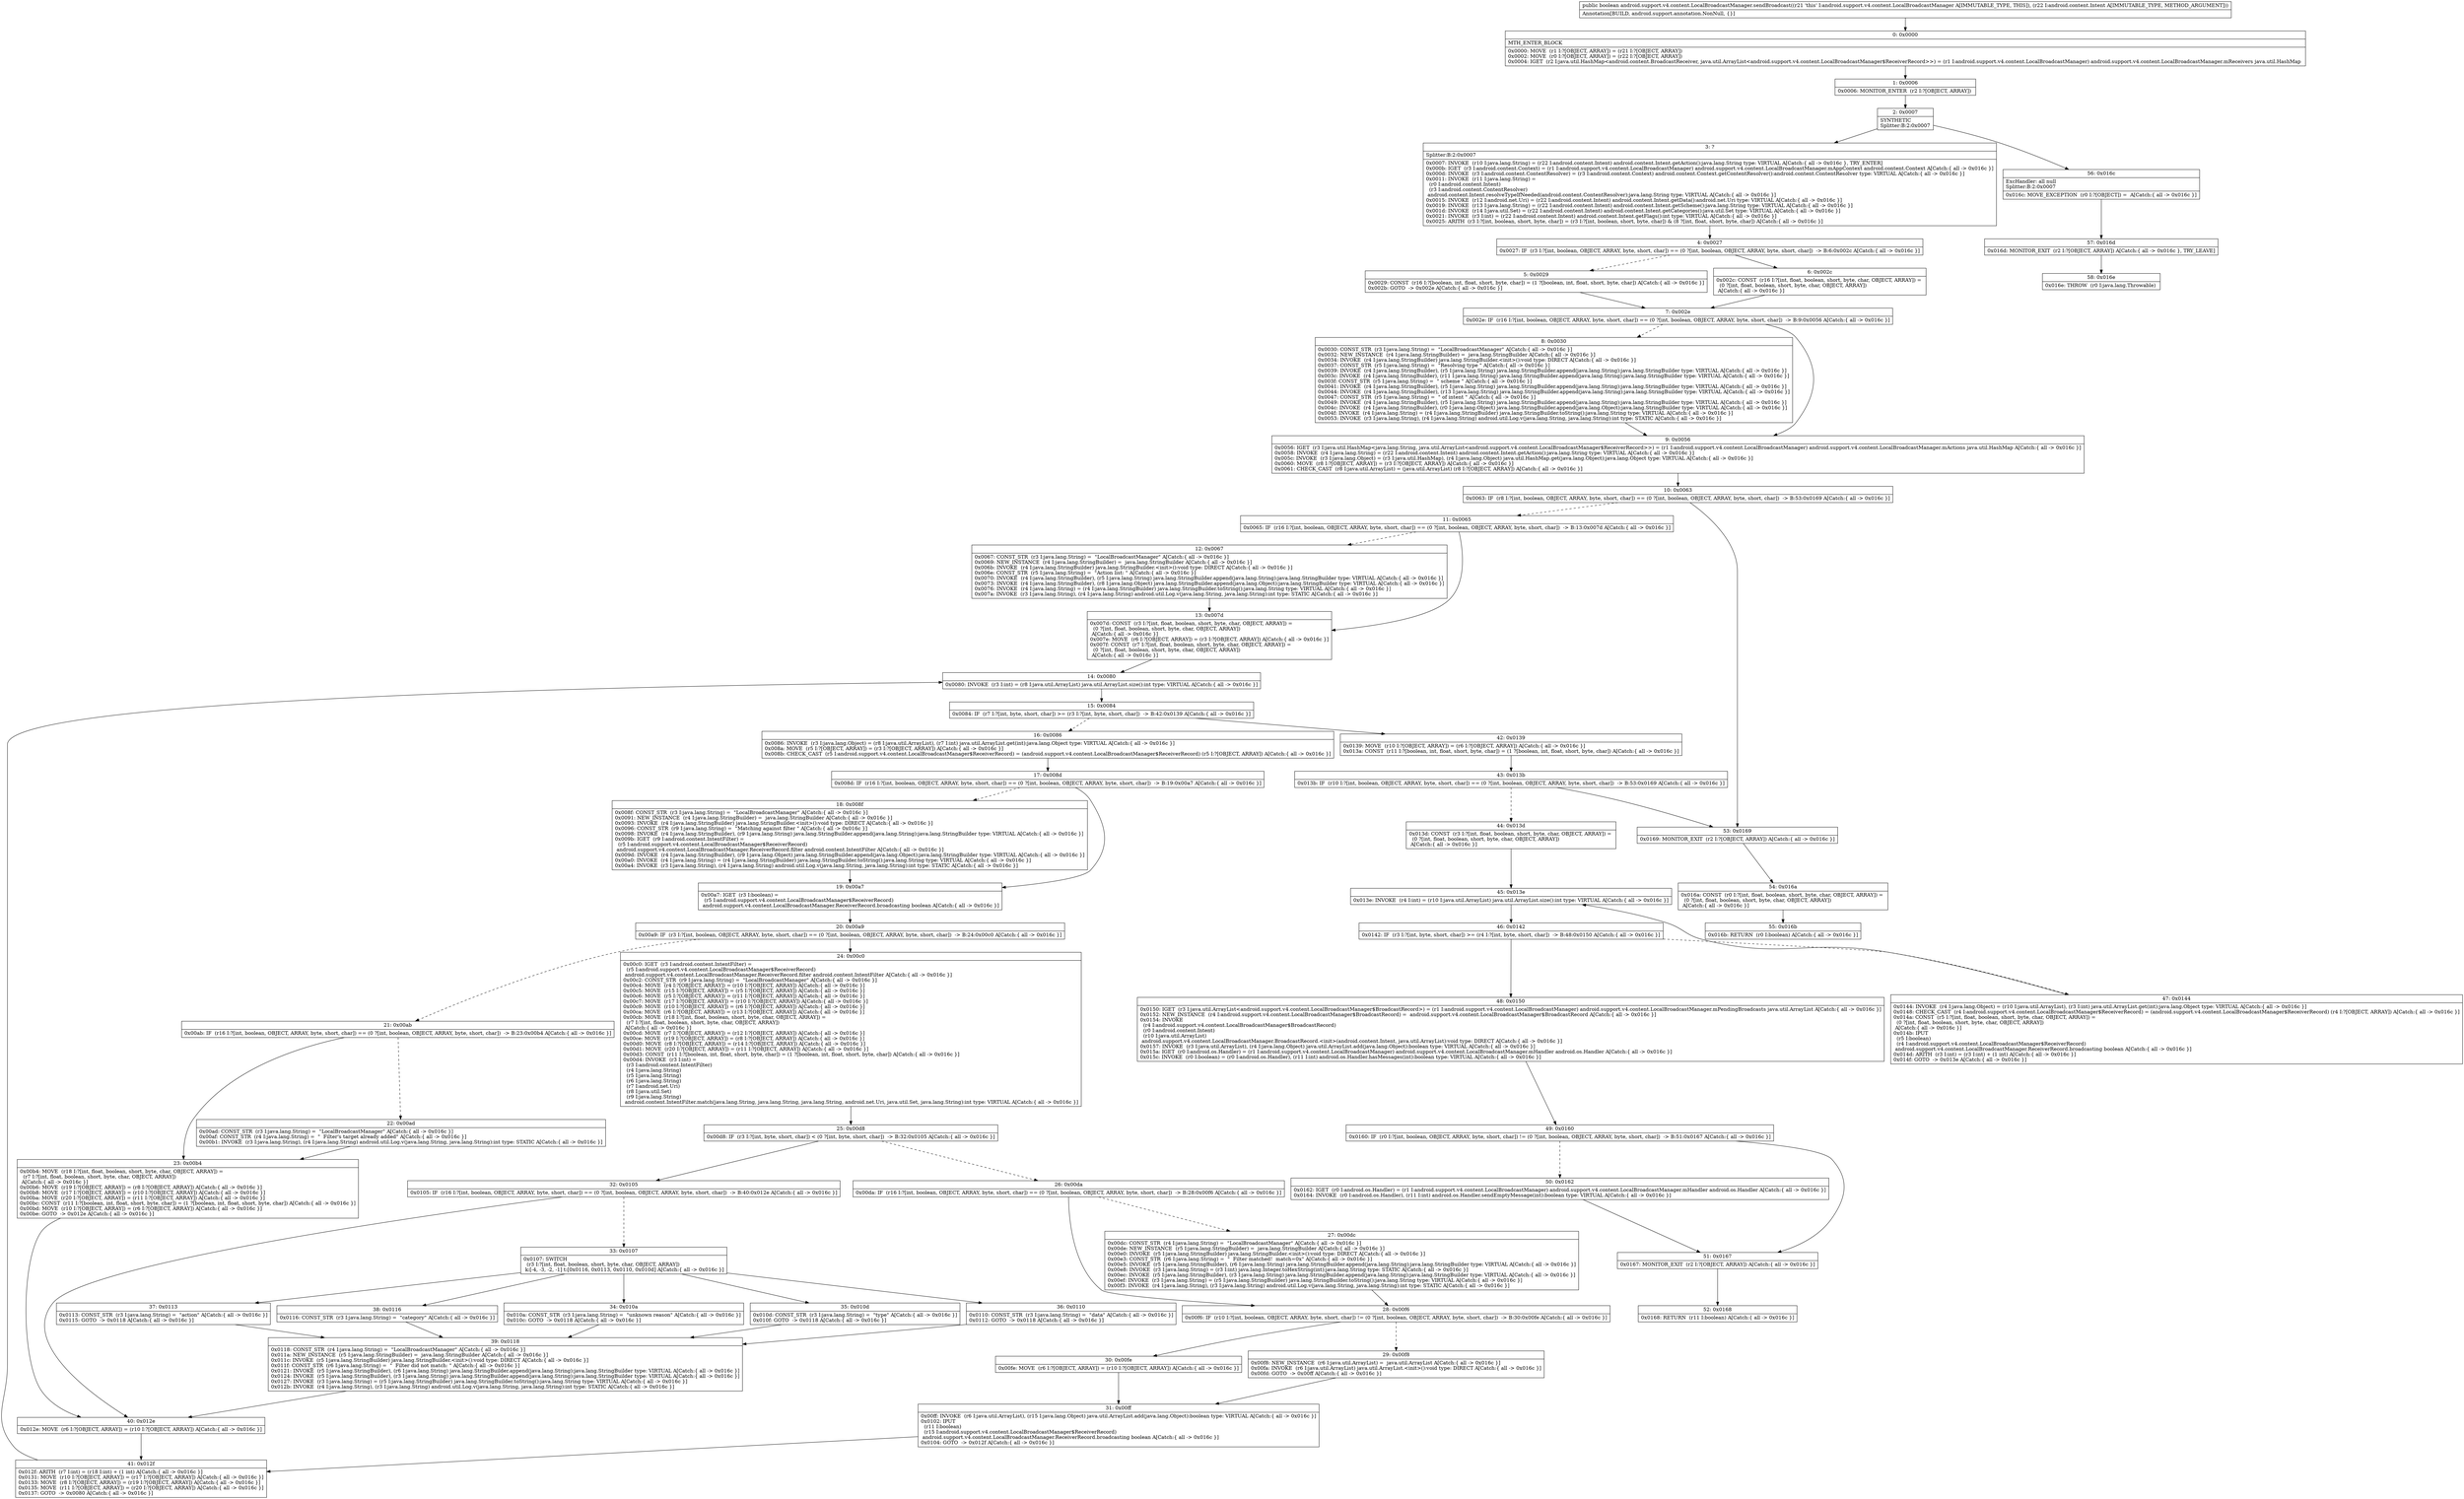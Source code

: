 digraph "CFG forandroid.support.v4.content.LocalBroadcastManager.sendBroadcast(Landroid\/content\/Intent;)Z" {
Node_0 [shape=record,label="{0\:\ 0x0000|MTH_ENTER_BLOCK\l|0x0000: MOVE  (r1 I:?[OBJECT, ARRAY]) = (r21 I:?[OBJECT, ARRAY]) \l0x0002: MOVE  (r0 I:?[OBJECT, ARRAY]) = (r22 I:?[OBJECT, ARRAY]) \l0x0004: IGET  (r2 I:java.util.HashMap\<android.content.BroadcastReceiver, java.util.ArrayList\<android.support.v4.content.LocalBroadcastManager$ReceiverRecord\>\>) = (r1 I:android.support.v4.content.LocalBroadcastManager) android.support.v4.content.LocalBroadcastManager.mReceivers java.util.HashMap \l}"];
Node_1 [shape=record,label="{1\:\ 0x0006|0x0006: MONITOR_ENTER  (r2 I:?[OBJECT, ARRAY]) \l}"];
Node_2 [shape=record,label="{2\:\ 0x0007|SYNTHETIC\lSplitter:B:2:0x0007\l}"];
Node_3 [shape=record,label="{3\:\ ?|Splitter:B:2:0x0007\l|0x0007: INVOKE  (r10 I:java.lang.String) = (r22 I:android.content.Intent) android.content.Intent.getAction():java.lang.String type: VIRTUAL A[Catch:\{ all \-\> 0x016c \}, TRY_ENTER]\l0x000b: IGET  (r3 I:android.content.Context) = (r1 I:android.support.v4.content.LocalBroadcastManager) android.support.v4.content.LocalBroadcastManager.mAppContext android.content.Context A[Catch:\{ all \-\> 0x016c \}]\l0x000d: INVOKE  (r3 I:android.content.ContentResolver) = (r3 I:android.content.Context) android.content.Context.getContentResolver():android.content.ContentResolver type: VIRTUAL A[Catch:\{ all \-\> 0x016c \}]\l0x0011: INVOKE  (r11 I:java.lang.String) = \l  (r0 I:android.content.Intent)\l  (r3 I:android.content.ContentResolver)\l android.content.Intent.resolveTypeIfNeeded(android.content.ContentResolver):java.lang.String type: VIRTUAL A[Catch:\{ all \-\> 0x016c \}]\l0x0015: INVOKE  (r12 I:android.net.Uri) = (r22 I:android.content.Intent) android.content.Intent.getData():android.net.Uri type: VIRTUAL A[Catch:\{ all \-\> 0x016c \}]\l0x0019: INVOKE  (r13 I:java.lang.String) = (r22 I:android.content.Intent) android.content.Intent.getScheme():java.lang.String type: VIRTUAL A[Catch:\{ all \-\> 0x016c \}]\l0x001d: INVOKE  (r14 I:java.util.Set) = (r22 I:android.content.Intent) android.content.Intent.getCategories():java.util.Set type: VIRTUAL A[Catch:\{ all \-\> 0x016c \}]\l0x0021: INVOKE  (r3 I:int) = (r22 I:android.content.Intent) android.content.Intent.getFlags():int type: VIRTUAL A[Catch:\{ all \-\> 0x016c \}]\l0x0025: ARITH  (r3 I:?[int, boolean, short, byte, char]) = (r3 I:?[int, boolean, short, byte, char]) & (8 ?[int, float, short, byte, char]) A[Catch:\{ all \-\> 0x016c \}]\l}"];
Node_4 [shape=record,label="{4\:\ 0x0027|0x0027: IF  (r3 I:?[int, boolean, OBJECT, ARRAY, byte, short, char]) == (0 ?[int, boolean, OBJECT, ARRAY, byte, short, char])  \-\> B:6:0x002c A[Catch:\{ all \-\> 0x016c \}]\l}"];
Node_5 [shape=record,label="{5\:\ 0x0029|0x0029: CONST  (r16 I:?[boolean, int, float, short, byte, char]) = (1 ?[boolean, int, float, short, byte, char]) A[Catch:\{ all \-\> 0x016c \}]\l0x002b: GOTO  \-\> 0x002e A[Catch:\{ all \-\> 0x016c \}]\l}"];
Node_6 [shape=record,label="{6\:\ 0x002c|0x002c: CONST  (r16 I:?[int, float, boolean, short, byte, char, OBJECT, ARRAY]) = \l  (0 ?[int, float, boolean, short, byte, char, OBJECT, ARRAY])\l A[Catch:\{ all \-\> 0x016c \}]\l}"];
Node_7 [shape=record,label="{7\:\ 0x002e|0x002e: IF  (r16 I:?[int, boolean, OBJECT, ARRAY, byte, short, char]) == (0 ?[int, boolean, OBJECT, ARRAY, byte, short, char])  \-\> B:9:0x0056 A[Catch:\{ all \-\> 0x016c \}]\l}"];
Node_8 [shape=record,label="{8\:\ 0x0030|0x0030: CONST_STR  (r3 I:java.lang.String) =  \"LocalBroadcastManager\" A[Catch:\{ all \-\> 0x016c \}]\l0x0032: NEW_INSTANCE  (r4 I:java.lang.StringBuilder) =  java.lang.StringBuilder A[Catch:\{ all \-\> 0x016c \}]\l0x0034: INVOKE  (r4 I:java.lang.StringBuilder) java.lang.StringBuilder.\<init\>():void type: DIRECT A[Catch:\{ all \-\> 0x016c \}]\l0x0037: CONST_STR  (r5 I:java.lang.String) =  \"Resolving type \" A[Catch:\{ all \-\> 0x016c \}]\l0x0039: INVOKE  (r4 I:java.lang.StringBuilder), (r5 I:java.lang.String) java.lang.StringBuilder.append(java.lang.String):java.lang.StringBuilder type: VIRTUAL A[Catch:\{ all \-\> 0x016c \}]\l0x003c: INVOKE  (r4 I:java.lang.StringBuilder), (r11 I:java.lang.String) java.lang.StringBuilder.append(java.lang.String):java.lang.StringBuilder type: VIRTUAL A[Catch:\{ all \-\> 0x016c \}]\l0x003f: CONST_STR  (r5 I:java.lang.String) =  \" scheme \" A[Catch:\{ all \-\> 0x016c \}]\l0x0041: INVOKE  (r4 I:java.lang.StringBuilder), (r5 I:java.lang.String) java.lang.StringBuilder.append(java.lang.String):java.lang.StringBuilder type: VIRTUAL A[Catch:\{ all \-\> 0x016c \}]\l0x0044: INVOKE  (r4 I:java.lang.StringBuilder), (r13 I:java.lang.String) java.lang.StringBuilder.append(java.lang.String):java.lang.StringBuilder type: VIRTUAL A[Catch:\{ all \-\> 0x016c \}]\l0x0047: CONST_STR  (r5 I:java.lang.String) =  \" of intent \" A[Catch:\{ all \-\> 0x016c \}]\l0x0049: INVOKE  (r4 I:java.lang.StringBuilder), (r5 I:java.lang.String) java.lang.StringBuilder.append(java.lang.String):java.lang.StringBuilder type: VIRTUAL A[Catch:\{ all \-\> 0x016c \}]\l0x004c: INVOKE  (r4 I:java.lang.StringBuilder), (r0 I:java.lang.Object) java.lang.StringBuilder.append(java.lang.Object):java.lang.StringBuilder type: VIRTUAL A[Catch:\{ all \-\> 0x016c \}]\l0x004f: INVOKE  (r4 I:java.lang.String) = (r4 I:java.lang.StringBuilder) java.lang.StringBuilder.toString():java.lang.String type: VIRTUAL A[Catch:\{ all \-\> 0x016c \}]\l0x0053: INVOKE  (r3 I:java.lang.String), (r4 I:java.lang.String) android.util.Log.v(java.lang.String, java.lang.String):int type: STATIC A[Catch:\{ all \-\> 0x016c \}]\l}"];
Node_9 [shape=record,label="{9\:\ 0x0056|0x0056: IGET  (r3 I:java.util.HashMap\<java.lang.String, java.util.ArrayList\<android.support.v4.content.LocalBroadcastManager$ReceiverRecord\>\>) = (r1 I:android.support.v4.content.LocalBroadcastManager) android.support.v4.content.LocalBroadcastManager.mActions java.util.HashMap A[Catch:\{ all \-\> 0x016c \}]\l0x0058: INVOKE  (r4 I:java.lang.String) = (r22 I:android.content.Intent) android.content.Intent.getAction():java.lang.String type: VIRTUAL A[Catch:\{ all \-\> 0x016c \}]\l0x005c: INVOKE  (r3 I:java.lang.Object) = (r3 I:java.util.HashMap), (r4 I:java.lang.Object) java.util.HashMap.get(java.lang.Object):java.lang.Object type: VIRTUAL A[Catch:\{ all \-\> 0x016c \}]\l0x0060: MOVE  (r8 I:?[OBJECT, ARRAY]) = (r3 I:?[OBJECT, ARRAY]) A[Catch:\{ all \-\> 0x016c \}]\l0x0061: CHECK_CAST  (r8 I:java.util.ArrayList) = (java.util.ArrayList) (r8 I:?[OBJECT, ARRAY]) A[Catch:\{ all \-\> 0x016c \}]\l}"];
Node_10 [shape=record,label="{10\:\ 0x0063|0x0063: IF  (r8 I:?[int, boolean, OBJECT, ARRAY, byte, short, char]) == (0 ?[int, boolean, OBJECT, ARRAY, byte, short, char])  \-\> B:53:0x0169 A[Catch:\{ all \-\> 0x016c \}]\l}"];
Node_11 [shape=record,label="{11\:\ 0x0065|0x0065: IF  (r16 I:?[int, boolean, OBJECT, ARRAY, byte, short, char]) == (0 ?[int, boolean, OBJECT, ARRAY, byte, short, char])  \-\> B:13:0x007d A[Catch:\{ all \-\> 0x016c \}]\l}"];
Node_12 [shape=record,label="{12\:\ 0x0067|0x0067: CONST_STR  (r3 I:java.lang.String) =  \"LocalBroadcastManager\" A[Catch:\{ all \-\> 0x016c \}]\l0x0069: NEW_INSTANCE  (r4 I:java.lang.StringBuilder) =  java.lang.StringBuilder A[Catch:\{ all \-\> 0x016c \}]\l0x006b: INVOKE  (r4 I:java.lang.StringBuilder) java.lang.StringBuilder.\<init\>():void type: DIRECT A[Catch:\{ all \-\> 0x016c \}]\l0x006e: CONST_STR  (r5 I:java.lang.String) =  \"Action list: \" A[Catch:\{ all \-\> 0x016c \}]\l0x0070: INVOKE  (r4 I:java.lang.StringBuilder), (r5 I:java.lang.String) java.lang.StringBuilder.append(java.lang.String):java.lang.StringBuilder type: VIRTUAL A[Catch:\{ all \-\> 0x016c \}]\l0x0073: INVOKE  (r4 I:java.lang.StringBuilder), (r8 I:java.lang.Object) java.lang.StringBuilder.append(java.lang.Object):java.lang.StringBuilder type: VIRTUAL A[Catch:\{ all \-\> 0x016c \}]\l0x0076: INVOKE  (r4 I:java.lang.String) = (r4 I:java.lang.StringBuilder) java.lang.StringBuilder.toString():java.lang.String type: VIRTUAL A[Catch:\{ all \-\> 0x016c \}]\l0x007a: INVOKE  (r3 I:java.lang.String), (r4 I:java.lang.String) android.util.Log.v(java.lang.String, java.lang.String):int type: STATIC A[Catch:\{ all \-\> 0x016c \}]\l}"];
Node_13 [shape=record,label="{13\:\ 0x007d|0x007d: CONST  (r3 I:?[int, float, boolean, short, byte, char, OBJECT, ARRAY]) = \l  (0 ?[int, float, boolean, short, byte, char, OBJECT, ARRAY])\l A[Catch:\{ all \-\> 0x016c \}]\l0x007e: MOVE  (r6 I:?[OBJECT, ARRAY]) = (r3 I:?[OBJECT, ARRAY]) A[Catch:\{ all \-\> 0x016c \}]\l0x007f: CONST  (r7 I:?[int, float, boolean, short, byte, char, OBJECT, ARRAY]) = \l  (0 ?[int, float, boolean, short, byte, char, OBJECT, ARRAY])\l A[Catch:\{ all \-\> 0x016c \}]\l}"];
Node_14 [shape=record,label="{14\:\ 0x0080|0x0080: INVOKE  (r3 I:int) = (r8 I:java.util.ArrayList) java.util.ArrayList.size():int type: VIRTUAL A[Catch:\{ all \-\> 0x016c \}]\l}"];
Node_15 [shape=record,label="{15\:\ 0x0084|0x0084: IF  (r7 I:?[int, byte, short, char]) \>= (r3 I:?[int, byte, short, char])  \-\> B:42:0x0139 A[Catch:\{ all \-\> 0x016c \}]\l}"];
Node_16 [shape=record,label="{16\:\ 0x0086|0x0086: INVOKE  (r3 I:java.lang.Object) = (r8 I:java.util.ArrayList), (r7 I:int) java.util.ArrayList.get(int):java.lang.Object type: VIRTUAL A[Catch:\{ all \-\> 0x016c \}]\l0x008a: MOVE  (r5 I:?[OBJECT, ARRAY]) = (r3 I:?[OBJECT, ARRAY]) A[Catch:\{ all \-\> 0x016c \}]\l0x008b: CHECK_CAST  (r5 I:android.support.v4.content.LocalBroadcastManager$ReceiverRecord) = (android.support.v4.content.LocalBroadcastManager$ReceiverRecord) (r5 I:?[OBJECT, ARRAY]) A[Catch:\{ all \-\> 0x016c \}]\l}"];
Node_17 [shape=record,label="{17\:\ 0x008d|0x008d: IF  (r16 I:?[int, boolean, OBJECT, ARRAY, byte, short, char]) == (0 ?[int, boolean, OBJECT, ARRAY, byte, short, char])  \-\> B:19:0x00a7 A[Catch:\{ all \-\> 0x016c \}]\l}"];
Node_18 [shape=record,label="{18\:\ 0x008f|0x008f: CONST_STR  (r3 I:java.lang.String) =  \"LocalBroadcastManager\" A[Catch:\{ all \-\> 0x016c \}]\l0x0091: NEW_INSTANCE  (r4 I:java.lang.StringBuilder) =  java.lang.StringBuilder A[Catch:\{ all \-\> 0x016c \}]\l0x0093: INVOKE  (r4 I:java.lang.StringBuilder) java.lang.StringBuilder.\<init\>():void type: DIRECT A[Catch:\{ all \-\> 0x016c \}]\l0x0096: CONST_STR  (r9 I:java.lang.String) =  \"Matching against filter \" A[Catch:\{ all \-\> 0x016c \}]\l0x0098: INVOKE  (r4 I:java.lang.StringBuilder), (r9 I:java.lang.String) java.lang.StringBuilder.append(java.lang.String):java.lang.StringBuilder type: VIRTUAL A[Catch:\{ all \-\> 0x016c \}]\l0x009b: IGET  (r9 I:android.content.IntentFilter) = \l  (r5 I:android.support.v4.content.LocalBroadcastManager$ReceiverRecord)\l android.support.v4.content.LocalBroadcastManager.ReceiverRecord.filter android.content.IntentFilter A[Catch:\{ all \-\> 0x016c \}]\l0x009d: INVOKE  (r4 I:java.lang.StringBuilder), (r9 I:java.lang.Object) java.lang.StringBuilder.append(java.lang.Object):java.lang.StringBuilder type: VIRTUAL A[Catch:\{ all \-\> 0x016c \}]\l0x00a0: INVOKE  (r4 I:java.lang.String) = (r4 I:java.lang.StringBuilder) java.lang.StringBuilder.toString():java.lang.String type: VIRTUAL A[Catch:\{ all \-\> 0x016c \}]\l0x00a4: INVOKE  (r3 I:java.lang.String), (r4 I:java.lang.String) android.util.Log.v(java.lang.String, java.lang.String):int type: STATIC A[Catch:\{ all \-\> 0x016c \}]\l}"];
Node_19 [shape=record,label="{19\:\ 0x00a7|0x00a7: IGET  (r3 I:boolean) = \l  (r5 I:android.support.v4.content.LocalBroadcastManager$ReceiverRecord)\l android.support.v4.content.LocalBroadcastManager.ReceiverRecord.broadcasting boolean A[Catch:\{ all \-\> 0x016c \}]\l}"];
Node_20 [shape=record,label="{20\:\ 0x00a9|0x00a9: IF  (r3 I:?[int, boolean, OBJECT, ARRAY, byte, short, char]) == (0 ?[int, boolean, OBJECT, ARRAY, byte, short, char])  \-\> B:24:0x00c0 A[Catch:\{ all \-\> 0x016c \}]\l}"];
Node_21 [shape=record,label="{21\:\ 0x00ab|0x00ab: IF  (r16 I:?[int, boolean, OBJECT, ARRAY, byte, short, char]) == (0 ?[int, boolean, OBJECT, ARRAY, byte, short, char])  \-\> B:23:0x00b4 A[Catch:\{ all \-\> 0x016c \}]\l}"];
Node_22 [shape=record,label="{22\:\ 0x00ad|0x00ad: CONST_STR  (r3 I:java.lang.String) =  \"LocalBroadcastManager\" A[Catch:\{ all \-\> 0x016c \}]\l0x00af: CONST_STR  (r4 I:java.lang.String) =  \"  Filter's target already added\" A[Catch:\{ all \-\> 0x016c \}]\l0x00b1: INVOKE  (r3 I:java.lang.String), (r4 I:java.lang.String) android.util.Log.v(java.lang.String, java.lang.String):int type: STATIC A[Catch:\{ all \-\> 0x016c \}]\l}"];
Node_23 [shape=record,label="{23\:\ 0x00b4|0x00b4: MOVE  (r18 I:?[int, float, boolean, short, byte, char, OBJECT, ARRAY]) = \l  (r7 I:?[int, float, boolean, short, byte, char, OBJECT, ARRAY])\l A[Catch:\{ all \-\> 0x016c \}]\l0x00b6: MOVE  (r19 I:?[OBJECT, ARRAY]) = (r8 I:?[OBJECT, ARRAY]) A[Catch:\{ all \-\> 0x016c \}]\l0x00b8: MOVE  (r17 I:?[OBJECT, ARRAY]) = (r10 I:?[OBJECT, ARRAY]) A[Catch:\{ all \-\> 0x016c \}]\l0x00ba: MOVE  (r20 I:?[OBJECT, ARRAY]) = (r11 I:?[OBJECT, ARRAY]) A[Catch:\{ all \-\> 0x016c \}]\l0x00bc: CONST  (r11 I:?[boolean, int, float, short, byte, char]) = (1 ?[boolean, int, float, short, byte, char]) A[Catch:\{ all \-\> 0x016c \}]\l0x00bd: MOVE  (r10 I:?[OBJECT, ARRAY]) = (r6 I:?[OBJECT, ARRAY]) A[Catch:\{ all \-\> 0x016c \}]\l0x00be: GOTO  \-\> 0x012e A[Catch:\{ all \-\> 0x016c \}]\l}"];
Node_24 [shape=record,label="{24\:\ 0x00c0|0x00c0: IGET  (r3 I:android.content.IntentFilter) = \l  (r5 I:android.support.v4.content.LocalBroadcastManager$ReceiverRecord)\l android.support.v4.content.LocalBroadcastManager.ReceiverRecord.filter android.content.IntentFilter A[Catch:\{ all \-\> 0x016c \}]\l0x00c2: CONST_STR  (r9 I:java.lang.String) =  \"LocalBroadcastManager\" A[Catch:\{ all \-\> 0x016c \}]\l0x00c4: MOVE  (r4 I:?[OBJECT, ARRAY]) = (r10 I:?[OBJECT, ARRAY]) A[Catch:\{ all \-\> 0x016c \}]\l0x00c5: MOVE  (r15 I:?[OBJECT, ARRAY]) = (r5 I:?[OBJECT, ARRAY]) A[Catch:\{ all \-\> 0x016c \}]\l0x00c6: MOVE  (r5 I:?[OBJECT, ARRAY]) = (r11 I:?[OBJECT, ARRAY]) A[Catch:\{ all \-\> 0x016c \}]\l0x00c7: MOVE  (r17 I:?[OBJECT, ARRAY]) = (r10 I:?[OBJECT, ARRAY]) A[Catch:\{ all \-\> 0x016c \}]\l0x00c9: MOVE  (r10 I:?[OBJECT, ARRAY]) = (r6 I:?[OBJECT, ARRAY]) A[Catch:\{ all \-\> 0x016c \}]\l0x00ca: MOVE  (r6 I:?[OBJECT, ARRAY]) = (r13 I:?[OBJECT, ARRAY]) A[Catch:\{ all \-\> 0x016c \}]\l0x00cb: MOVE  (r18 I:?[int, float, boolean, short, byte, char, OBJECT, ARRAY]) = \l  (r7 I:?[int, float, boolean, short, byte, char, OBJECT, ARRAY])\l A[Catch:\{ all \-\> 0x016c \}]\l0x00cd: MOVE  (r7 I:?[OBJECT, ARRAY]) = (r12 I:?[OBJECT, ARRAY]) A[Catch:\{ all \-\> 0x016c \}]\l0x00ce: MOVE  (r19 I:?[OBJECT, ARRAY]) = (r8 I:?[OBJECT, ARRAY]) A[Catch:\{ all \-\> 0x016c \}]\l0x00d0: MOVE  (r8 I:?[OBJECT, ARRAY]) = (r14 I:?[OBJECT, ARRAY]) A[Catch:\{ all \-\> 0x016c \}]\l0x00d1: MOVE  (r20 I:?[OBJECT, ARRAY]) = (r11 I:?[OBJECT, ARRAY]) A[Catch:\{ all \-\> 0x016c \}]\l0x00d3: CONST  (r11 I:?[boolean, int, float, short, byte, char]) = (1 ?[boolean, int, float, short, byte, char]) A[Catch:\{ all \-\> 0x016c \}]\l0x00d4: INVOKE  (r3 I:int) = \l  (r3 I:android.content.IntentFilter)\l  (r4 I:java.lang.String)\l  (r5 I:java.lang.String)\l  (r6 I:java.lang.String)\l  (r7 I:android.net.Uri)\l  (r8 I:java.util.Set)\l  (r9 I:java.lang.String)\l android.content.IntentFilter.match(java.lang.String, java.lang.String, java.lang.String, android.net.Uri, java.util.Set, java.lang.String):int type: VIRTUAL A[Catch:\{ all \-\> 0x016c \}]\l}"];
Node_25 [shape=record,label="{25\:\ 0x00d8|0x00d8: IF  (r3 I:?[int, byte, short, char]) \< (0 ?[int, byte, short, char])  \-\> B:32:0x0105 A[Catch:\{ all \-\> 0x016c \}]\l}"];
Node_26 [shape=record,label="{26\:\ 0x00da|0x00da: IF  (r16 I:?[int, boolean, OBJECT, ARRAY, byte, short, char]) == (0 ?[int, boolean, OBJECT, ARRAY, byte, short, char])  \-\> B:28:0x00f6 A[Catch:\{ all \-\> 0x016c \}]\l}"];
Node_27 [shape=record,label="{27\:\ 0x00dc|0x00dc: CONST_STR  (r4 I:java.lang.String) =  \"LocalBroadcastManager\" A[Catch:\{ all \-\> 0x016c \}]\l0x00de: NEW_INSTANCE  (r5 I:java.lang.StringBuilder) =  java.lang.StringBuilder A[Catch:\{ all \-\> 0x016c \}]\l0x00e0: INVOKE  (r5 I:java.lang.StringBuilder) java.lang.StringBuilder.\<init\>():void type: DIRECT A[Catch:\{ all \-\> 0x016c \}]\l0x00e3: CONST_STR  (r6 I:java.lang.String) =  \"  Filter matched!  match=0x\" A[Catch:\{ all \-\> 0x016c \}]\l0x00e5: INVOKE  (r5 I:java.lang.StringBuilder), (r6 I:java.lang.String) java.lang.StringBuilder.append(java.lang.String):java.lang.StringBuilder type: VIRTUAL A[Catch:\{ all \-\> 0x016c \}]\l0x00e8: INVOKE  (r3 I:java.lang.String) = (r3 I:int) java.lang.Integer.toHexString(int):java.lang.String type: STATIC A[Catch:\{ all \-\> 0x016c \}]\l0x00ec: INVOKE  (r5 I:java.lang.StringBuilder), (r3 I:java.lang.String) java.lang.StringBuilder.append(java.lang.String):java.lang.StringBuilder type: VIRTUAL A[Catch:\{ all \-\> 0x016c \}]\l0x00ef: INVOKE  (r3 I:java.lang.String) = (r5 I:java.lang.StringBuilder) java.lang.StringBuilder.toString():java.lang.String type: VIRTUAL A[Catch:\{ all \-\> 0x016c \}]\l0x00f3: INVOKE  (r4 I:java.lang.String), (r3 I:java.lang.String) android.util.Log.v(java.lang.String, java.lang.String):int type: STATIC A[Catch:\{ all \-\> 0x016c \}]\l}"];
Node_28 [shape=record,label="{28\:\ 0x00f6|0x00f6: IF  (r10 I:?[int, boolean, OBJECT, ARRAY, byte, short, char]) != (0 ?[int, boolean, OBJECT, ARRAY, byte, short, char])  \-\> B:30:0x00fe A[Catch:\{ all \-\> 0x016c \}]\l}"];
Node_29 [shape=record,label="{29\:\ 0x00f8|0x00f8: NEW_INSTANCE  (r6 I:java.util.ArrayList) =  java.util.ArrayList A[Catch:\{ all \-\> 0x016c \}]\l0x00fa: INVOKE  (r6 I:java.util.ArrayList) java.util.ArrayList.\<init\>():void type: DIRECT A[Catch:\{ all \-\> 0x016c \}]\l0x00fd: GOTO  \-\> 0x00ff A[Catch:\{ all \-\> 0x016c \}]\l}"];
Node_30 [shape=record,label="{30\:\ 0x00fe|0x00fe: MOVE  (r6 I:?[OBJECT, ARRAY]) = (r10 I:?[OBJECT, ARRAY]) A[Catch:\{ all \-\> 0x016c \}]\l}"];
Node_31 [shape=record,label="{31\:\ 0x00ff|0x00ff: INVOKE  (r6 I:java.util.ArrayList), (r15 I:java.lang.Object) java.util.ArrayList.add(java.lang.Object):boolean type: VIRTUAL A[Catch:\{ all \-\> 0x016c \}]\l0x0102: IPUT  \l  (r11 I:boolean)\l  (r15 I:android.support.v4.content.LocalBroadcastManager$ReceiverRecord)\l android.support.v4.content.LocalBroadcastManager.ReceiverRecord.broadcasting boolean A[Catch:\{ all \-\> 0x016c \}]\l0x0104: GOTO  \-\> 0x012f A[Catch:\{ all \-\> 0x016c \}]\l}"];
Node_32 [shape=record,label="{32\:\ 0x0105|0x0105: IF  (r16 I:?[int, boolean, OBJECT, ARRAY, byte, short, char]) == (0 ?[int, boolean, OBJECT, ARRAY, byte, short, char])  \-\> B:40:0x012e A[Catch:\{ all \-\> 0x016c \}]\l}"];
Node_33 [shape=record,label="{33\:\ 0x0107|0x0107: SWITCH  \l  (r3 I:?[int, float, boolean, short, byte, char, OBJECT, ARRAY])\l k:[\-4, \-3, \-2, \-1] t:[0x0116, 0x0113, 0x0110, 0x010d] A[Catch:\{ all \-\> 0x016c \}]\l}"];
Node_34 [shape=record,label="{34\:\ 0x010a|0x010a: CONST_STR  (r3 I:java.lang.String) =  \"unknown reason\" A[Catch:\{ all \-\> 0x016c \}]\l0x010c: GOTO  \-\> 0x0118 A[Catch:\{ all \-\> 0x016c \}]\l}"];
Node_35 [shape=record,label="{35\:\ 0x010d|0x010d: CONST_STR  (r3 I:java.lang.String) =  \"type\" A[Catch:\{ all \-\> 0x016c \}]\l0x010f: GOTO  \-\> 0x0118 A[Catch:\{ all \-\> 0x016c \}]\l}"];
Node_36 [shape=record,label="{36\:\ 0x0110|0x0110: CONST_STR  (r3 I:java.lang.String) =  \"data\" A[Catch:\{ all \-\> 0x016c \}]\l0x0112: GOTO  \-\> 0x0118 A[Catch:\{ all \-\> 0x016c \}]\l}"];
Node_37 [shape=record,label="{37\:\ 0x0113|0x0113: CONST_STR  (r3 I:java.lang.String) =  \"action\" A[Catch:\{ all \-\> 0x016c \}]\l0x0115: GOTO  \-\> 0x0118 A[Catch:\{ all \-\> 0x016c \}]\l}"];
Node_38 [shape=record,label="{38\:\ 0x0116|0x0116: CONST_STR  (r3 I:java.lang.String) =  \"category\" A[Catch:\{ all \-\> 0x016c \}]\l}"];
Node_39 [shape=record,label="{39\:\ 0x0118|0x0118: CONST_STR  (r4 I:java.lang.String) =  \"LocalBroadcastManager\" A[Catch:\{ all \-\> 0x016c \}]\l0x011a: NEW_INSTANCE  (r5 I:java.lang.StringBuilder) =  java.lang.StringBuilder A[Catch:\{ all \-\> 0x016c \}]\l0x011c: INVOKE  (r5 I:java.lang.StringBuilder) java.lang.StringBuilder.\<init\>():void type: DIRECT A[Catch:\{ all \-\> 0x016c \}]\l0x011f: CONST_STR  (r6 I:java.lang.String) =  \"  Filter did not match: \" A[Catch:\{ all \-\> 0x016c \}]\l0x0121: INVOKE  (r5 I:java.lang.StringBuilder), (r6 I:java.lang.String) java.lang.StringBuilder.append(java.lang.String):java.lang.StringBuilder type: VIRTUAL A[Catch:\{ all \-\> 0x016c \}]\l0x0124: INVOKE  (r5 I:java.lang.StringBuilder), (r3 I:java.lang.String) java.lang.StringBuilder.append(java.lang.String):java.lang.StringBuilder type: VIRTUAL A[Catch:\{ all \-\> 0x016c \}]\l0x0127: INVOKE  (r3 I:java.lang.String) = (r5 I:java.lang.StringBuilder) java.lang.StringBuilder.toString():java.lang.String type: VIRTUAL A[Catch:\{ all \-\> 0x016c \}]\l0x012b: INVOKE  (r4 I:java.lang.String), (r3 I:java.lang.String) android.util.Log.v(java.lang.String, java.lang.String):int type: STATIC A[Catch:\{ all \-\> 0x016c \}]\l}"];
Node_40 [shape=record,label="{40\:\ 0x012e|0x012e: MOVE  (r6 I:?[OBJECT, ARRAY]) = (r10 I:?[OBJECT, ARRAY]) A[Catch:\{ all \-\> 0x016c \}]\l}"];
Node_41 [shape=record,label="{41\:\ 0x012f|0x012f: ARITH  (r7 I:int) = (r18 I:int) + (1 int) A[Catch:\{ all \-\> 0x016c \}]\l0x0131: MOVE  (r10 I:?[OBJECT, ARRAY]) = (r17 I:?[OBJECT, ARRAY]) A[Catch:\{ all \-\> 0x016c \}]\l0x0133: MOVE  (r8 I:?[OBJECT, ARRAY]) = (r19 I:?[OBJECT, ARRAY]) A[Catch:\{ all \-\> 0x016c \}]\l0x0135: MOVE  (r11 I:?[OBJECT, ARRAY]) = (r20 I:?[OBJECT, ARRAY]) A[Catch:\{ all \-\> 0x016c \}]\l0x0137: GOTO  \-\> 0x0080 A[Catch:\{ all \-\> 0x016c \}]\l}"];
Node_42 [shape=record,label="{42\:\ 0x0139|0x0139: MOVE  (r10 I:?[OBJECT, ARRAY]) = (r6 I:?[OBJECT, ARRAY]) A[Catch:\{ all \-\> 0x016c \}]\l0x013a: CONST  (r11 I:?[boolean, int, float, short, byte, char]) = (1 ?[boolean, int, float, short, byte, char]) A[Catch:\{ all \-\> 0x016c \}]\l}"];
Node_43 [shape=record,label="{43\:\ 0x013b|0x013b: IF  (r10 I:?[int, boolean, OBJECT, ARRAY, byte, short, char]) == (0 ?[int, boolean, OBJECT, ARRAY, byte, short, char])  \-\> B:53:0x0169 A[Catch:\{ all \-\> 0x016c \}]\l}"];
Node_44 [shape=record,label="{44\:\ 0x013d|0x013d: CONST  (r3 I:?[int, float, boolean, short, byte, char, OBJECT, ARRAY]) = \l  (0 ?[int, float, boolean, short, byte, char, OBJECT, ARRAY])\l A[Catch:\{ all \-\> 0x016c \}]\l}"];
Node_45 [shape=record,label="{45\:\ 0x013e|0x013e: INVOKE  (r4 I:int) = (r10 I:java.util.ArrayList) java.util.ArrayList.size():int type: VIRTUAL A[Catch:\{ all \-\> 0x016c \}]\l}"];
Node_46 [shape=record,label="{46\:\ 0x0142|0x0142: IF  (r3 I:?[int, byte, short, char]) \>= (r4 I:?[int, byte, short, char])  \-\> B:48:0x0150 A[Catch:\{ all \-\> 0x016c \}]\l}"];
Node_47 [shape=record,label="{47\:\ 0x0144|0x0144: INVOKE  (r4 I:java.lang.Object) = (r10 I:java.util.ArrayList), (r3 I:int) java.util.ArrayList.get(int):java.lang.Object type: VIRTUAL A[Catch:\{ all \-\> 0x016c \}]\l0x0148: CHECK_CAST  (r4 I:android.support.v4.content.LocalBroadcastManager$ReceiverRecord) = (android.support.v4.content.LocalBroadcastManager$ReceiverRecord) (r4 I:?[OBJECT, ARRAY]) A[Catch:\{ all \-\> 0x016c \}]\l0x014a: CONST  (r5 I:?[int, float, boolean, short, byte, char, OBJECT, ARRAY]) = \l  (0 ?[int, float, boolean, short, byte, char, OBJECT, ARRAY])\l A[Catch:\{ all \-\> 0x016c \}]\l0x014b: IPUT  \l  (r5 I:boolean)\l  (r4 I:android.support.v4.content.LocalBroadcastManager$ReceiverRecord)\l android.support.v4.content.LocalBroadcastManager.ReceiverRecord.broadcasting boolean A[Catch:\{ all \-\> 0x016c \}]\l0x014d: ARITH  (r3 I:int) = (r3 I:int) + (1 int) A[Catch:\{ all \-\> 0x016c \}]\l0x014f: GOTO  \-\> 0x013e A[Catch:\{ all \-\> 0x016c \}]\l}"];
Node_48 [shape=record,label="{48\:\ 0x0150|0x0150: IGET  (r3 I:java.util.ArrayList\<android.support.v4.content.LocalBroadcastManager$BroadcastRecord\>) = (r1 I:android.support.v4.content.LocalBroadcastManager) android.support.v4.content.LocalBroadcastManager.mPendingBroadcasts java.util.ArrayList A[Catch:\{ all \-\> 0x016c \}]\l0x0152: NEW_INSTANCE  (r4 I:android.support.v4.content.LocalBroadcastManager$BroadcastRecord) =  android.support.v4.content.LocalBroadcastManager$BroadcastRecord A[Catch:\{ all \-\> 0x016c \}]\l0x0154: INVOKE  \l  (r4 I:android.support.v4.content.LocalBroadcastManager$BroadcastRecord)\l  (r0 I:android.content.Intent)\l  (r10 I:java.util.ArrayList)\l android.support.v4.content.LocalBroadcastManager.BroadcastRecord.\<init\>(android.content.Intent, java.util.ArrayList):void type: DIRECT A[Catch:\{ all \-\> 0x016c \}]\l0x0157: INVOKE  (r3 I:java.util.ArrayList), (r4 I:java.lang.Object) java.util.ArrayList.add(java.lang.Object):boolean type: VIRTUAL A[Catch:\{ all \-\> 0x016c \}]\l0x015a: IGET  (r0 I:android.os.Handler) = (r1 I:android.support.v4.content.LocalBroadcastManager) android.support.v4.content.LocalBroadcastManager.mHandler android.os.Handler A[Catch:\{ all \-\> 0x016c \}]\l0x015c: INVOKE  (r0 I:boolean) = (r0 I:android.os.Handler), (r11 I:int) android.os.Handler.hasMessages(int):boolean type: VIRTUAL A[Catch:\{ all \-\> 0x016c \}]\l}"];
Node_49 [shape=record,label="{49\:\ 0x0160|0x0160: IF  (r0 I:?[int, boolean, OBJECT, ARRAY, byte, short, char]) != (0 ?[int, boolean, OBJECT, ARRAY, byte, short, char])  \-\> B:51:0x0167 A[Catch:\{ all \-\> 0x016c \}]\l}"];
Node_50 [shape=record,label="{50\:\ 0x0162|0x0162: IGET  (r0 I:android.os.Handler) = (r1 I:android.support.v4.content.LocalBroadcastManager) android.support.v4.content.LocalBroadcastManager.mHandler android.os.Handler A[Catch:\{ all \-\> 0x016c \}]\l0x0164: INVOKE  (r0 I:android.os.Handler), (r11 I:int) android.os.Handler.sendEmptyMessage(int):boolean type: VIRTUAL A[Catch:\{ all \-\> 0x016c \}]\l}"];
Node_51 [shape=record,label="{51\:\ 0x0167|0x0167: MONITOR_EXIT  (r2 I:?[OBJECT, ARRAY]) A[Catch:\{ all \-\> 0x016c \}]\l}"];
Node_52 [shape=record,label="{52\:\ 0x0168|0x0168: RETURN  (r11 I:boolean) A[Catch:\{ all \-\> 0x016c \}]\l}"];
Node_53 [shape=record,label="{53\:\ 0x0169|0x0169: MONITOR_EXIT  (r2 I:?[OBJECT, ARRAY]) A[Catch:\{ all \-\> 0x016c \}]\l}"];
Node_54 [shape=record,label="{54\:\ 0x016a|0x016a: CONST  (r0 I:?[int, float, boolean, short, byte, char, OBJECT, ARRAY]) = \l  (0 ?[int, float, boolean, short, byte, char, OBJECT, ARRAY])\l A[Catch:\{ all \-\> 0x016c \}]\l}"];
Node_55 [shape=record,label="{55\:\ 0x016b|0x016b: RETURN  (r0 I:boolean) A[Catch:\{ all \-\> 0x016c \}]\l}"];
Node_56 [shape=record,label="{56\:\ 0x016c|ExcHandler: all null\lSplitter:B:2:0x0007\l|0x016c: MOVE_EXCEPTION  (r0 I:?[OBJECT]) =  A[Catch:\{ all \-\> 0x016c \}]\l}"];
Node_57 [shape=record,label="{57\:\ 0x016d|0x016d: MONITOR_EXIT  (r2 I:?[OBJECT, ARRAY]) A[Catch:\{ all \-\> 0x016c \}, TRY_LEAVE]\l}"];
Node_58 [shape=record,label="{58\:\ 0x016e|0x016e: THROW  (r0 I:java.lang.Throwable) \l}"];
MethodNode[shape=record,label="{public boolean android.support.v4.content.LocalBroadcastManager.sendBroadcast((r21 'this' I:android.support.v4.content.LocalBroadcastManager A[IMMUTABLE_TYPE, THIS]), (r22 I:android.content.Intent A[IMMUTABLE_TYPE, METHOD_ARGUMENT]))  | Annotation[BUILD, android.support.annotation.NonNull, \{\}]\l}"];
MethodNode -> Node_0;
Node_0 -> Node_1;
Node_1 -> Node_2;
Node_2 -> Node_3;
Node_2 -> Node_56;
Node_3 -> Node_4;
Node_4 -> Node_5[style=dashed];
Node_4 -> Node_6;
Node_5 -> Node_7;
Node_6 -> Node_7;
Node_7 -> Node_8[style=dashed];
Node_7 -> Node_9;
Node_8 -> Node_9;
Node_9 -> Node_10;
Node_10 -> Node_11[style=dashed];
Node_10 -> Node_53;
Node_11 -> Node_12[style=dashed];
Node_11 -> Node_13;
Node_12 -> Node_13;
Node_13 -> Node_14;
Node_14 -> Node_15;
Node_15 -> Node_16[style=dashed];
Node_15 -> Node_42;
Node_16 -> Node_17;
Node_17 -> Node_18[style=dashed];
Node_17 -> Node_19;
Node_18 -> Node_19;
Node_19 -> Node_20;
Node_20 -> Node_21[style=dashed];
Node_20 -> Node_24;
Node_21 -> Node_22[style=dashed];
Node_21 -> Node_23;
Node_22 -> Node_23;
Node_23 -> Node_40;
Node_24 -> Node_25;
Node_25 -> Node_26[style=dashed];
Node_25 -> Node_32;
Node_26 -> Node_27[style=dashed];
Node_26 -> Node_28;
Node_27 -> Node_28;
Node_28 -> Node_29[style=dashed];
Node_28 -> Node_30;
Node_29 -> Node_31;
Node_30 -> Node_31;
Node_31 -> Node_41;
Node_32 -> Node_33[style=dashed];
Node_32 -> Node_40;
Node_33 -> Node_34;
Node_33 -> Node_35;
Node_33 -> Node_36;
Node_33 -> Node_37;
Node_33 -> Node_38;
Node_34 -> Node_39;
Node_35 -> Node_39;
Node_36 -> Node_39;
Node_37 -> Node_39;
Node_38 -> Node_39;
Node_39 -> Node_40;
Node_40 -> Node_41;
Node_41 -> Node_14;
Node_42 -> Node_43;
Node_43 -> Node_44[style=dashed];
Node_43 -> Node_53;
Node_44 -> Node_45;
Node_45 -> Node_46;
Node_46 -> Node_47[style=dashed];
Node_46 -> Node_48;
Node_47 -> Node_45;
Node_48 -> Node_49;
Node_49 -> Node_50[style=dashed];
Node_49 -> Node_51;
Node_50 -> Node_51;
Node_51 -> Node_52;
Node_53 -> Node_54;
Node_54 -> Node_55;
Node_56 -> Node_57;
Node_57 -> Node_58;
}


